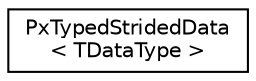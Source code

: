 digraph "Graphical Class Hierarchy"
{
  edge [fontname="Helvetica",fontsize="10",labelfontname="Helvetica",labelfontsize="10"];
  node [fontname="Helvetica",fontsize="10",shape=record];
  rankdir="LR";
  Node0 [label="PxTypedStridedData\l\< TDataType \>",height=0.2,width=0.4,color="black", fillcolor="white", style="filled",URL="$structPxTypedStridedData.html"];
}
